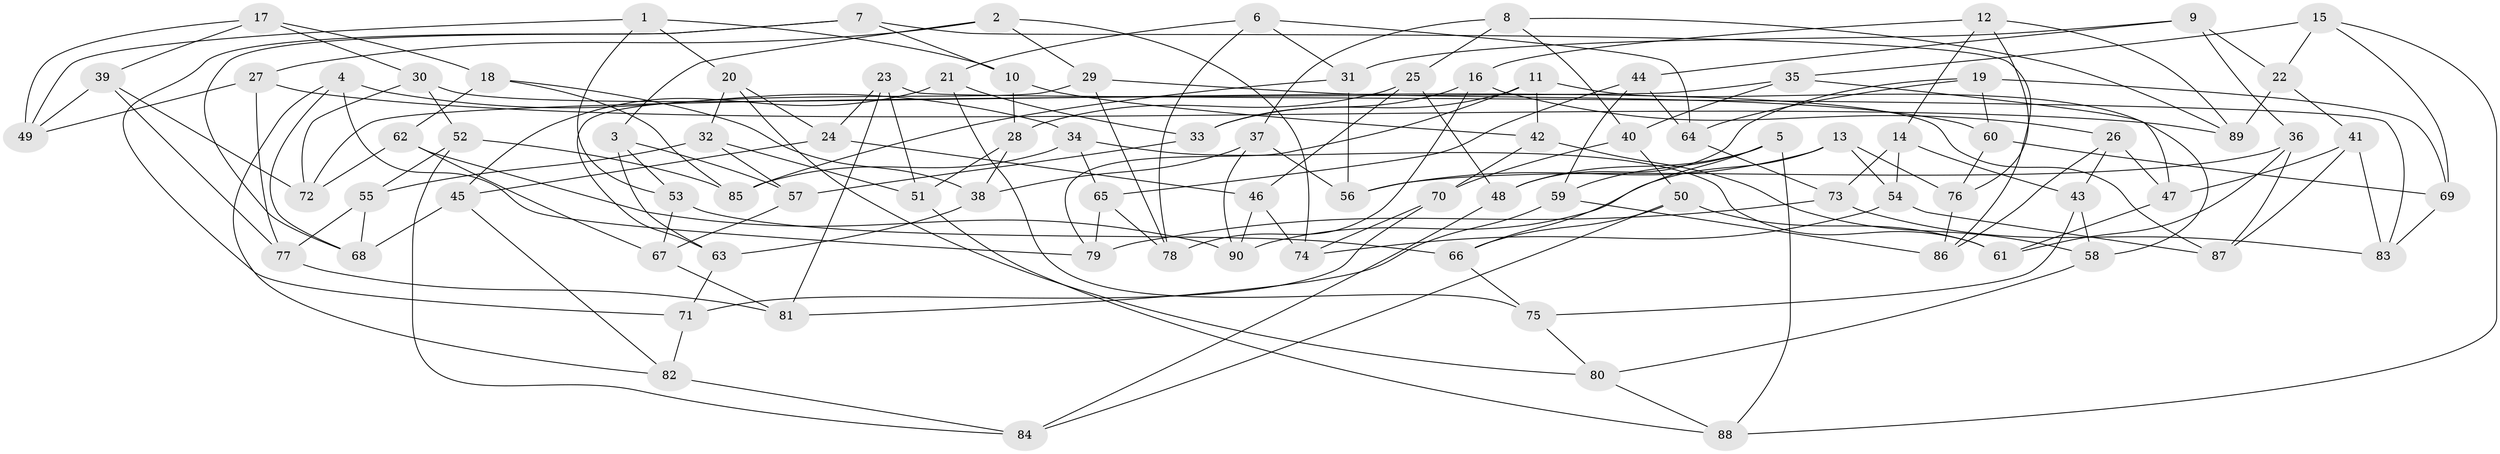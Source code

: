 // Generated by graph-tools (version 1.1) at 2025/50/03/09/25 03:50:43]
// undirected, 90 vertices, 180 edges
graph export_dot {
graph [start="1"]
  node [color=gray90,style=filled];
  1;
  2;
  3;
  4;
  5;
  6;
  7;
  8;
  9;
  10;
  11;
  12;
  13;
  14;
  15;
  16;
  17;
  18;
  19;
  20;
  21;
  22;
  23;
  24;
  25;
  26;
  27;
  28;
  29;
  30;
  31;
  32;
  33;
  34;
  35;
  36;
  37;
  38;
  39;
  40;
  41;
  42;
  43;
  44;
  45;
  46;
  47;
  48;
  49;
  50;
  51;
  52;
  53;
  54;
  55;
  56;
  57;
  58;
  59;
  60;
  61;
  62;
  63;
  64;
  65;
  66;
  67;
  68;
  69;
  70;
  71;
  72;
  73;
  74;
  75;
  76;
  77;
  78;
  79;
  80;
  81;
  82;
  83;
  84;
  85;
  86;
  87;
  88;
  89;
  90;
  1 -- 53;
  1 -- 49;
  1 -- 20;
  1 -- 10;
  2 -- 29;
  2 -- 3;
  2 -- 74;
  2 -- 27;
  3 -- 53;
  3 -- 63;
  3 -- 57;
  4 -- 34;
  4 -- 68;
  4 -- 82;
  4 -- 79;
  5 -- 59;
  5 -- 48;
  5 -- 88;
  5 -- 66;
  6 -- 21;
  6 -- 64;
  6 -- 78;
  6 -- 31;
  7 -- 86;
  7 -- 71;
  7 -- 10;
  7 -- 68;
  8 -- 40;
  8 -- 89;
  8 -- 37;
  8 -- 25;
  9 -- 36;
  9 -- 22;
  9 -- 44;
  9 -- 31;
  10 -- 42;
  10 -- 28;
  11 -- 58;
  11 -- 79;
  11 -- 42;
  11 -- 33;
  12 -- 14;
  12 -- 16;
  12 -- 89;
  12 -- 76;
  13 -- 56;
  13 -- 54;
  13 -- 90;
  13 -- 76;
  14 -- 43;
  14 -- 73;
  14 -- 54;
  15 -- 22;
  15 -- 69;
  15 -- 88;
  15 -- 35;
  16 -- 26;
  16 -- 33;
  16 -- 78;
  17 -- 30;
  17 -- 39;
  17 -- 18;
  17 -- 49;
  18 -- 85;
  18 -- 38;
  18 -- 62;
  19 -- 69;
  19 -- 60;
  19 -- 64;
  19 -- 48;
  20 -- 24;
  20 -- 32;
  20 -- 80;
  21 -- 33;
  21 -- 45;
  21 -- 75;
  22 -- 41;
  22 -- 89;
  23 -- 51;
  23 -- 24;
  23 -- 83;
  23 -- 81;
  24 -- 46;
  24 -- 45;
  25 -- 46;
  25 -- 28;
  25 -- 48;
  26 -- 86;
  26 -- 43;
  26 -- 47;
  27 -- 49;
  27 -- 89;
  27 -- 77;
  28 -- 51;
  28 -- 38;
  29 -- 60;
  29 -- 63;
  29 -- 78;
  30 -- 52;
  30 -- 87;
  30 -- 72;
  31 -- 56;
  31 -- 85;
  32 -- 55;
  32 -- 57;
  32 -- 51;
  33 -- 57;
  34 -- 61;
  34 -- 65;
  34 -- 85;
  35 -- 40;
  35 -- 47;
  35 -- 72;
  36 -- 61;
  36 -- 56;
  36 -- 87;
  37 -- 90;
  37 -- 38;
  37 -- 56;
  38 -- 63;
  39 -- 77;
  39 -- 72;
  39 -- 49;
  40 -- 50;
  40 -- 70;
  41 -- 47;
  41 -- 87;
  41 -- 83;
  42 -- 70;
  42 -- 58;
  43 -- 58;
  43 -- 75;
  44 -- 65;
  44 -- 59;
  44 -- 64;
  45 -- 82;
  45 -- 68;
  46 -- 90;
  46 -- 74;
  47 -- 61;
  48 -- 84;
  50 -- 84;
  50 -- 66;
  50 -- 61;
  51 -- 88;
  52 -- 85;
  52 -- 55;
  52 -- 84;
  53 -- 66;
  53 -- 67;
  54 -- 87;
  54 -- 74;
  55 -- 68;
  55 -- 77;
  57 -- 67;
  58 -- 80;
  59 -- 81;
  59 -- 86;
  60 -- 69;
  60 -- 76;
  62 -- 72;
  62 -- 90;
  62 -- 67;
  63 -- 71;
  64 -- 73;
  65 -- 78;
  65 -- 79;
  66 -- 75;
  67 -- 81;
  69 -- 83;
  70 -- 74;
  70 -- 71;
  71 -- 82;
  73 -- 83;
  73 -- 79;
  75 -- 80;
  76 -- 86;
  77 -- 81;
  80 -- 88;
  82 -- 84;
}
